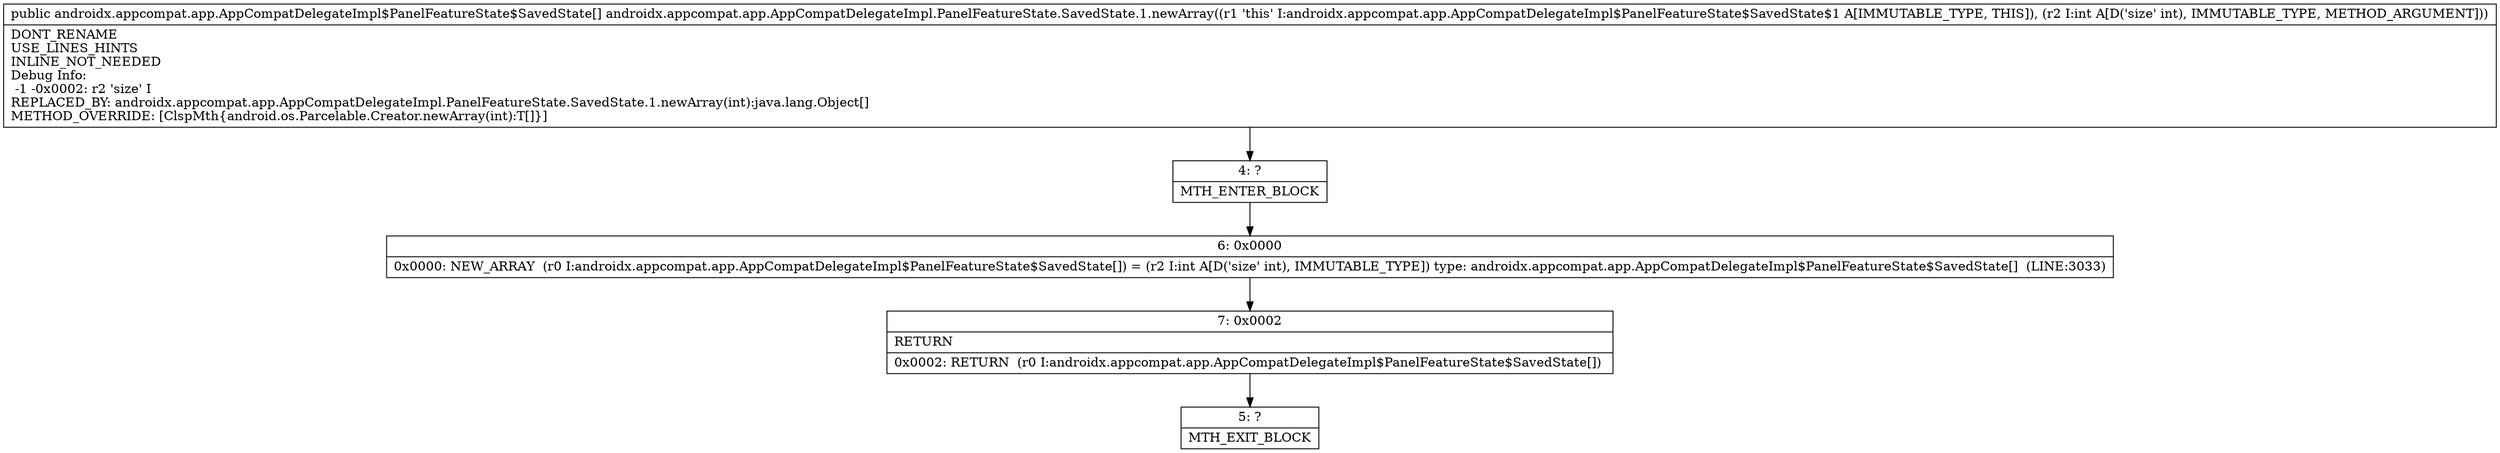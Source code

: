 digraph "CFG forandroidx.appcompat.app.AppCompatDelegateImpl.PanelFeatureState.SavedState.1.newArray(I)[Landroidx\/appcompat\/app\/AppCompatDelegateImpl$PanelFeatureState$SavedState;" {
Node_4 [shape=record,label="{4\:\ ?|MTH_ENTER_BLOCK\l}"];
Node_6 [shape=record,label="{6\:\ 0x0000|0x0000: NEW_ARRAY  (r0 I:androidx.appcompat.app.AppCompatDelegateImpl$PanelFeatureState$SavedState[]) = (r2 I:int A[D('size' int), IMMUTABLE_TYPE]) type: androidx.appcompat.app.AppCompatDelegateImpl$PanelFeatureState$SavedState[]  (LINE:3033)\l}"];
Node_7 [shape=record,label="{7\:\ 0x0002|RETURN\l|0x0002: RETURN  (r0 I:androidx.appcompat.app.AppCompatDelegateImpl$PanelFeatureState$SavedState[]) \l}"];
Node_5 [shape=record,label="{5\:\ ?|MTH_EXIT_BLOCK\l}"];
MethodNode[shape=record,label="{public androidx.appcompat.app.AppCompatDelegateImpl$PanelFeatureState$SavedState[] androidx.appcompat.app.AppCompatDelegateImpl.PanelFeatureState.SavedState.1.newArray((r1 'this' I:androidx.appcompat.app.AppCompatDelegateImpl$PanelFeatureState$SavedState$1 A[IMMUTABLE_TYPE, THIS]), (r2 I:int A[D('size' int), IMMUTABLE_TYPE, METHOD_ARGUMENT]))  | DONT_RENAME\lUSE_LINES_HINTS\lINLINE_NOT_NEEDED\lDebug Info:\l  \-1 \-0x0002: r2 'size' I\lREPLACED_BY: androidx.appcompat.app.AppCompatDelegateImpl.PanelFeatureState.SavedState.1.newArray(int):java.lang.Object[]\lMETHOD_OVERRIDE: [ClspMth\{android.os.Parcelable.Creator.newArray(int):T[]\}]\l}"];
MethodNode -> Node_4;Node_4 -> Node_6;
Node_6 -> Node_7;
Node_7 -> Node_5;
}

